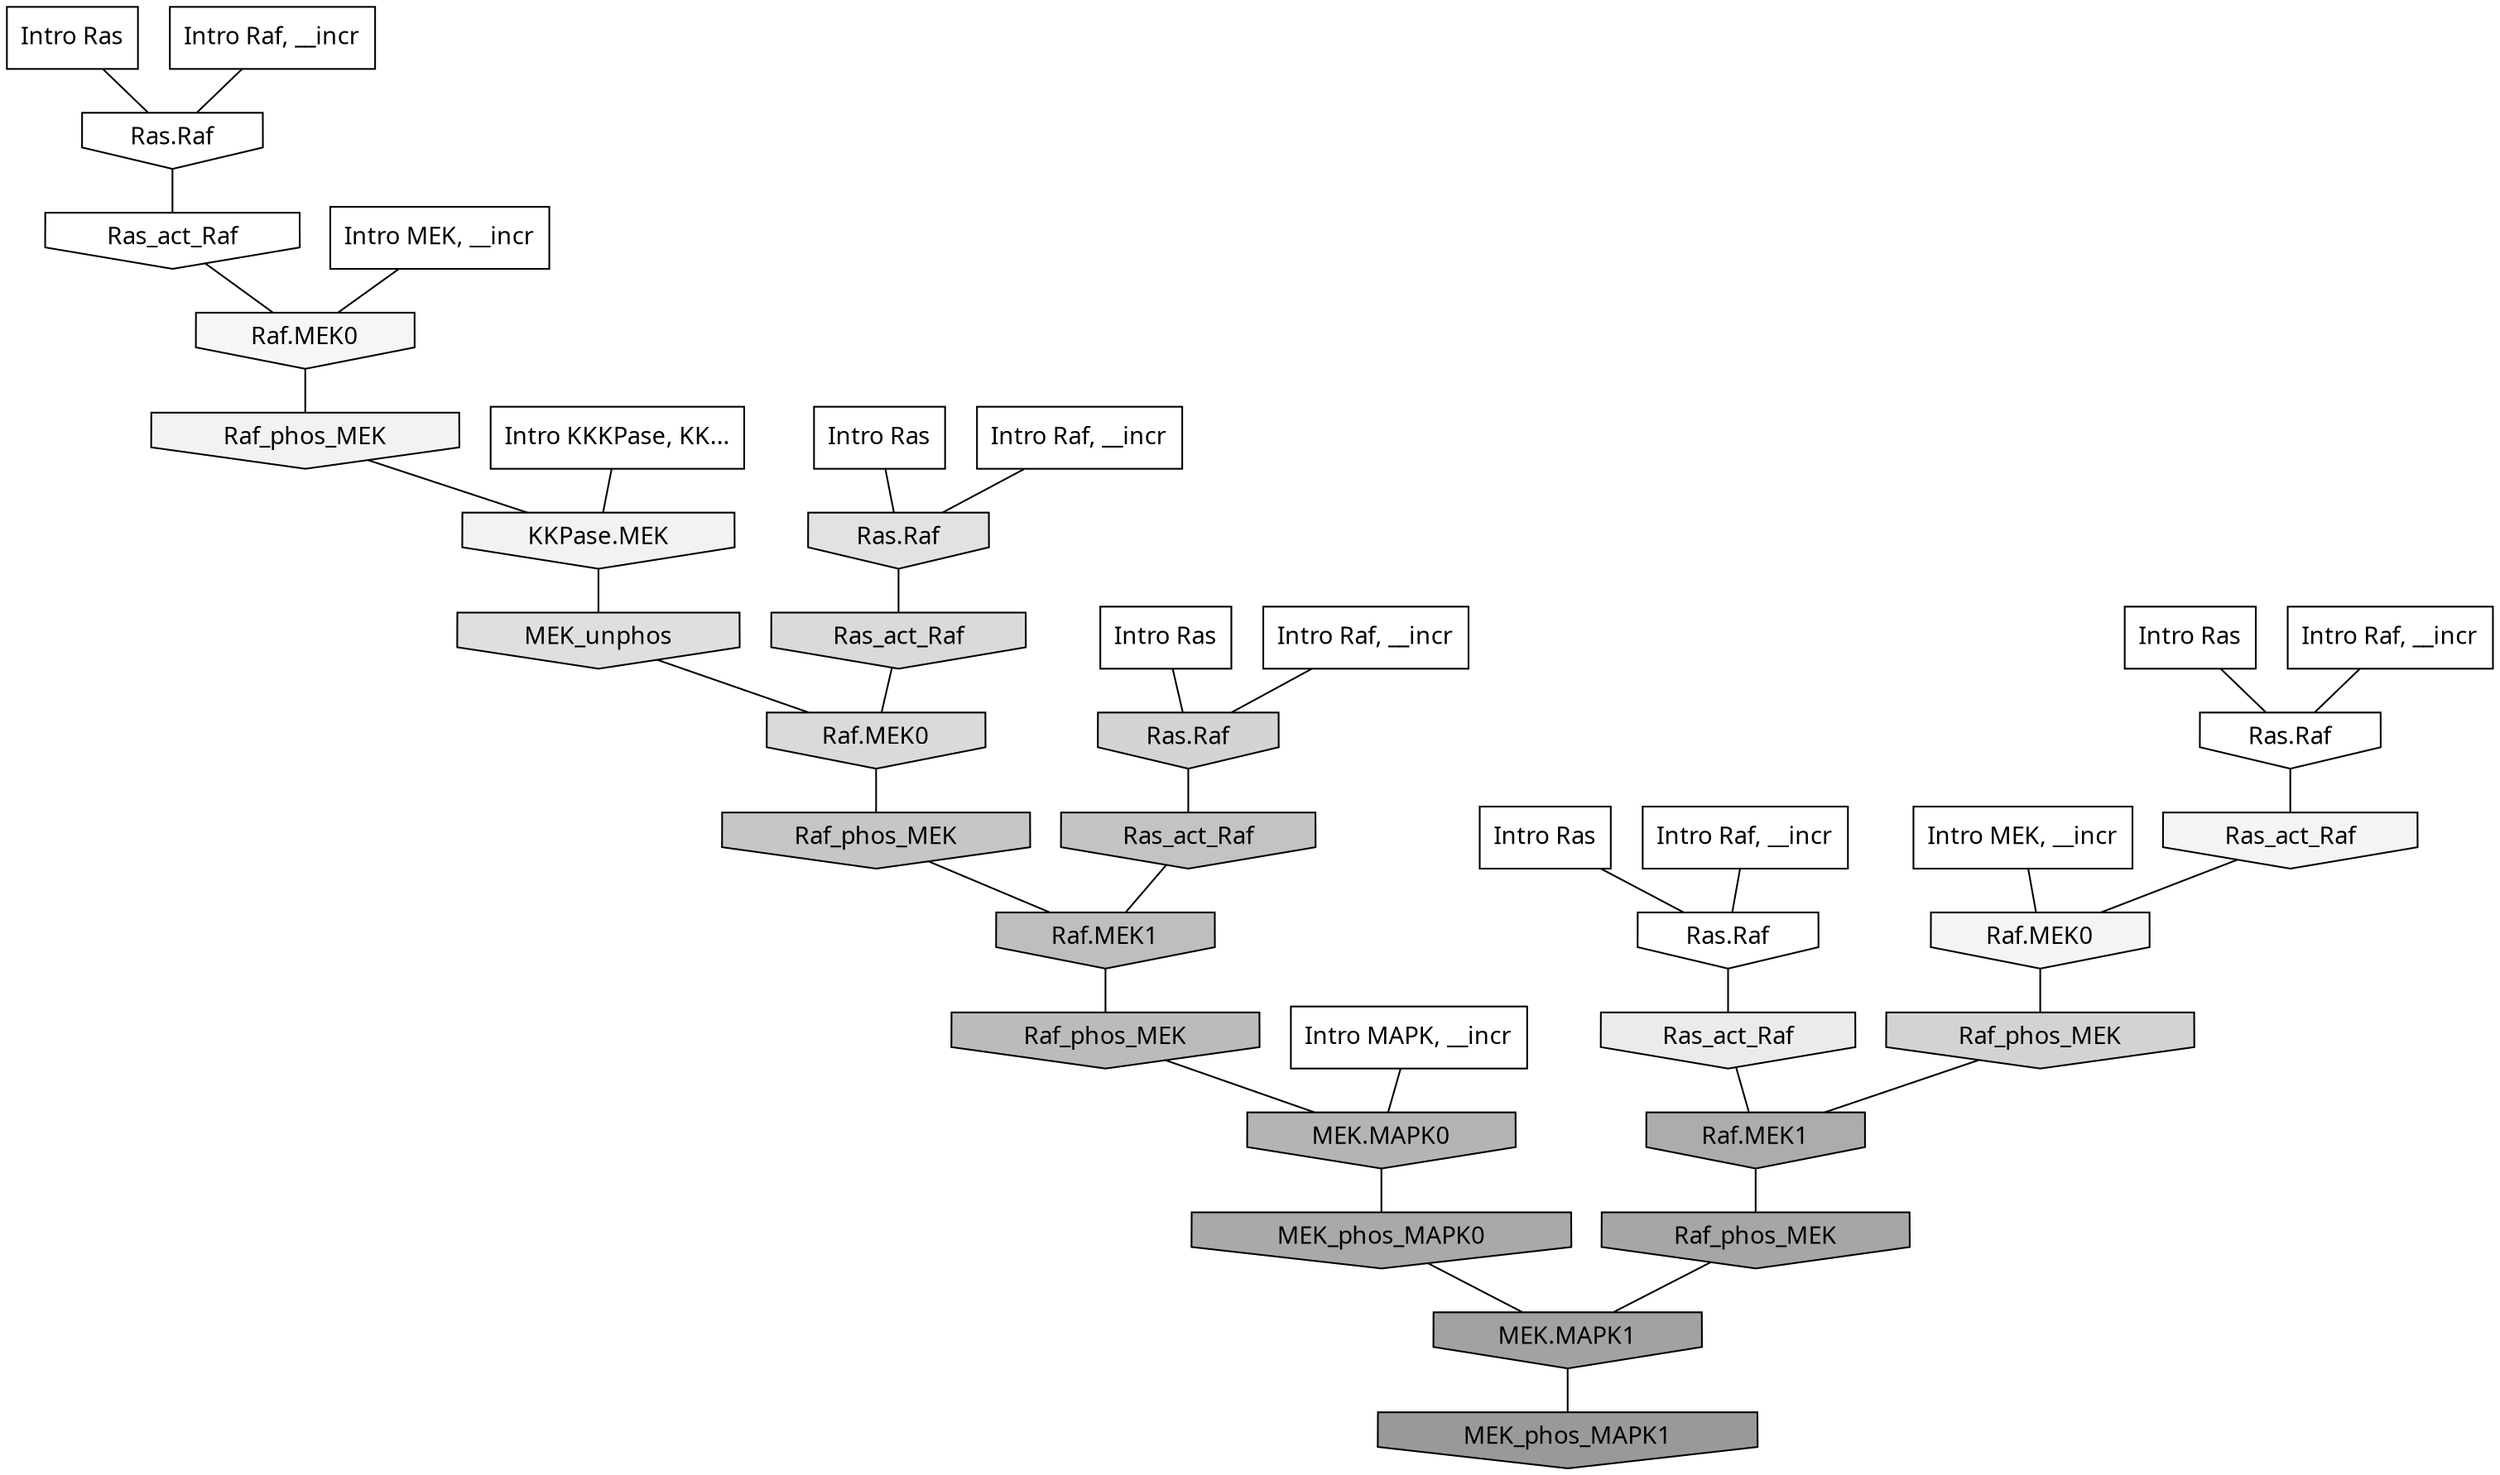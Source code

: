 digraph G{
  rankdir="TB";
  ranksep=0.30;
  node [fontname="CMU Serif"];
  edge [fontname="CMU Serif"];
  
  2 [label="Intro Ras", shape=rectangle, style=filled, fillcolor="0.000 0.000 1.000"]
  
  4 [label="Intro Ras", shape=rectangle, style=filled, fillcolor="0.000 0.000 1.000"]
  
  10 [label="Intro Ras", shape=rectangle, style=filled, fillcolor="0.000 0.000 1.000"]
  
  15 [label="Intro Ras", shape=rectangle, style=filled, fillcolor="0.000 0.000 1.000"]
  
  40 [label="Intro Ras", shape=rectangle, style=filled, fillcolor="0.000 0.000 1.000"]
  
  132 [label="Intro Raf, __incr", shape=rectangle, style=filled, fillcolor="0.000 0.000 1.000"]
  
  415 [label="Intro Raf, __incr", shape=rectangle, style=filled, fillcolor="0.000 0.000 1.000"]
  
  424 [label="Intro Raf, __incr", shape=rectangle, style=filled, fillcolor="0.000 0.000 1.000"]
  
  798 [label="Intro Raf, __incr", shape=rectangle, style=filled, fillcolor="0.000 0.000 1.000"]
  
  837 [label="Intro Raf, __incr", shape=rectangle, style=filled, fillcolor="0.000 0.000 1.000"]
  
  1486 [label="Intro MEK, __incr", shape=rectangle, style=filled, fillcolor="0.000 0.000 1.000"]
  
  1795 [label="Intro MEK, __incr", shape=rectangle, style=filled, fillcolor="0.000 0.000 1.000"]
  
  2868 [label="Intro MAPK, __incr", shape=rectangle, style=filled, fillcolor="0.000 0.000 1.000"]
  
  3183 [label="Intro KKKPase, KK...", shape=rectangle, style=filled, fillcolor="0.000 0.000 1.000"]
  
  3228 [label="Ras.Raf", shape=invhouse, style=filled, fillcolor="0.000 0.000 1.000"]
  
  3236 [label="Ras.Raf", shape=invhouse, style=filled, fillcolor="0.000 0.000 1.000"]
  
  3280 [label="Ras.Raf", shape=invhouse, style=filled, fillcolor="0.000 0.000 1.000"]
  
  3320 [label="Ras_act_Raf", shape=invhouse, style=filled, fillcolor="0.000 0.000 0.998"]
  
  3534 [label="Raf.MEK0", shape=invhouse, style=filled, fillcolor="0.000 0.000 0.962"]
  
  3581 [label="Ras_act_Raf", shape=invhouse, style=filled, fillcolor="0.000 0.000 0.956"]
  
  3584 [label="Raf.MEK0", shape=invhouse, style=filled, fillcolor="0.000 0.000 0.956"]
  
  3637 [label="Raf_phos_MEK", shape=invhouse, style=filled, fillcolor="0.000 0.000 0.949"]
  
  3639 [label="KKPase.MEK", shape=invhouse, style=filled, fillcolor="0.000 0.000 0.949"]
  
  3990 [label="Ras_act_Raf", shape=invhouse, style=filled, fillcolor="0.000 0.000 0.921"]
  
  4497 [label="Ras.Raf", shape=invhouse, style=filled, fillcolor="0.000 0.000 0.884"]
  
  4623 [label="MEK_unphos", shape=invhouse, style=filled, fillcolor="0.000 0.000 0.874"]
  
  4935 [label="Ras_act_Raf", shape=invhouse, style=filled, fillcolor="0.000 0.000 0.854"]
  
  4937 [label="Raf.MEK0", shape=invhouse, style=filled, fillcolor="0.000 0.000 0.854"]
  
  5297 [label="Ras.Raf", shape=invhouse, style=filled, fillcolor="0.000 0.000 0.831"]
  
  5359 [label="Raf_phos_MEK", shape=invhouse, style=filled, fillcolor="0.000 0.000 0.828"]
  
  6273 [label="Raf_phos_MEK", shape=invhouse, style=filled, fillcolor="0.000 0.000 0.774"]
  
  6512 [label="Ras_act_Raf", shape=invhouse, style=filled, fillcolor="0.000 0.000 0.764"]
  
  6966 [label="Raf.MEK1", shape=invhouse, style=filled, fillcolor="0.000 0.000 0.746"]
  
  7389 [label="Raf_phos_MEK", shape=invhouse, style=filled, fillcolor="0.000 0.000 0.731"]
  
  8231 [label="MEK.MAPK0", shape=invhouse, style=filled, fillcolor="0.000 0.000 0.704"]
  
  9123 [label="Raf.MEK1", shape=invhouse, style=filled, fillcolor="0.000 0.000 0.675"]
  
  9733 [label="MEK_phos_MAPK0", shape=invhouse, style=filled, fillcolor="0.000 0.000 0.661"]
  
  10082 [label="Raf_phos_MEK", shape=invhouse, style=filled, fillcolor="0.000 0.000 0.652"]
  
  10874 [label="MEK.MAPK1", shape=invhouse, style=filled, fillcolor="0.000 0.000 0.635"]
  
  12685 [label="MEK_phos_MAPK1", shape=invhouse, style=filled, fillcolor="0.000 0.000 0.600"]
  
  
  10874 -> 12685 [dir=none, color="0.000 0.000 0.000"] 
  10082 -> 10874 [dir=none, color="0.000 0.000 0.000"] 
  9733 -> 10874 [dir=none, color="0.000 0.000 0.000"] 
  9123 -> 10082 [dir=none, color="0.000 0.000 0.000"] 
  8231 -> 9733 [dir=none, color="0.000 0.000 0.000"] 
  7389 -> 8231 [dir=none, color="0.000 0.000 0.000"] 
  6966 -> 7389 [dir=none, color="0.000 0.000 0.000"] 
  6512 -> 6966 [dir=none, color="0.000 0.000 0.000"] 
  6273 -> 6966 [dir=none, color="0.000 0.000 0.000"] 
  5359 -> 9123 [dir=none, color="0.000 0.000 0.000"] 
  5297 -> 6512 [dir=none, color="0.000 0.000 0.000"] 
  4937 -> 6273 [dir=none, color="0.000 0.000 0.000"] 
  4935 -> 4937 [dir=none, color="0.000 0.000 0.000"] 
  4623 -> 4937 [dir=none, color="0.000 0.000 0.000"] 
  4497 -> 4935 [dir=none, color="0.000 0.000 0.000"] 
  3990 -> 9123 [dir=none, color="0.000 0.000 0.000"] 
  3639 -> 4623 [dir=none, color="0.000 0.000 0.000"] 
  3637 -> 3639 [dir=none, color="0.000 0.000 0.000"] 
  3584 -> 5359 [dir=none, color="0.000 0.000 0.000"] 
  3581 -> 3584 [dir=none, color="0.000 0.000 0.000"] 
  3534 -> 3637 [dir=none, color="0.000 0.000 0.000"] 
  3320 -> 3534 [dir=none, color="0.000 0.000 0.000"] 
  3280 -> 3990 [dir=none, color="0.000 0.000 0.000"] 
  3236 -> 3581 [dir=none, color="0.000 0.000 0.000"] 
  3228 -> 3320 [dir=none, color="0.000 0.000 0.000"] 
  3183 -> 3639 [dir=none, color="0.000 0.000 0.000"] 
  2868 -> 8231 [dir=none, color="0.000 0.000 0.000"] 
  1795 -> 3534 [dir=none, color="0.000 0.000 0.000"] 
  1486 -> 3584 [dir=none, color="0.000 0.000 0.000"] 
  837 -> 3236 [dir=none, color="0.000 0.000 0.000"] 
  798 -> 5297 [dir=none, color="0.000 0.000 0.000"] 
  424 -> 3228 [dir=none, color="0.000 0.000 0.000"] 
  415 -> 3280 [dir=none, color="0.000 0.000 0.000"] 
  132 -> 4497 [dir=none, color="0.000 0.000 0.000"] 
  40 -> 3280 [dir=none, color="0.000 0.000 0.000"] 
  15 -> 5297 [dir=none, color="0.000 0.000 0.000"] 
  10 -> 3236 [dir=none, color="0.000 0.000 0.000"] 
  4 -> 4497 [dir=none, color="0.000 0.000 0.000"] 
  2 -> 3228 [dir=none, color="0.000 0.000 0.000"] 
  
  }

